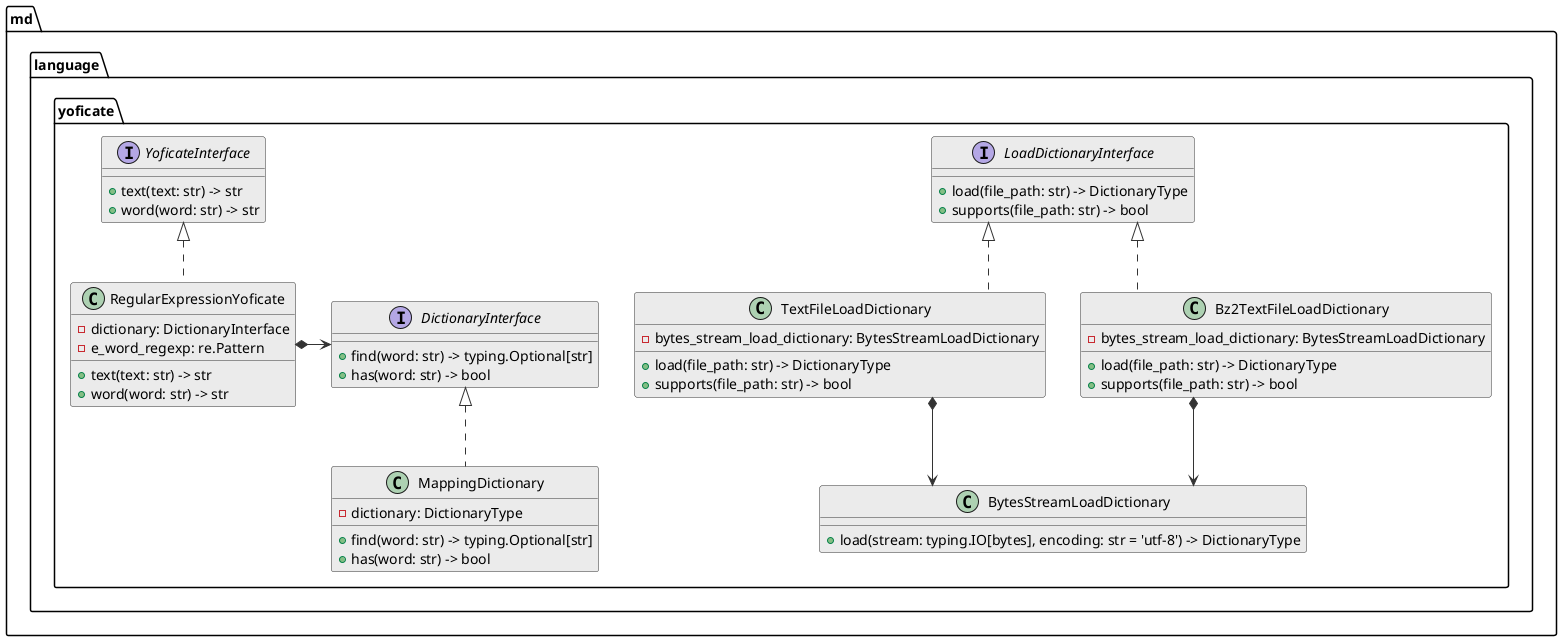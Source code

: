 @startuml

skinparam class {
  BackgroundColor #ebebeb
  ArrowColor      #333
  BorderColor     #333
}

skinparam lineType ortho

package md.language.yoficate {
  interface LoadDictionaryInterface {
    + load(file_path: str) -> DictionaryType
    + supports(file_path: str) -> bool
  }

  interface DictionaryInterface {
    + find(word: str) -> typing.Optional[str]
    + has(word: str) -> bool
  }

  interface YoficateInterface {
    + text(text: str) -> str
    + word(word: str) -> str
  }

  class BytesStreamLoadDictionary {
    + load(stream: typing.IO[bytes], encoding: str = 'utf-8') -> DictionaryType
  }

  class TextFileLoadDictionary implements LoadDictionaryInterface {
    - bytes_stream_load_dictionary: BytesStreamLoadDictionary
    + load(file_path: str) -> DictionaryType
    + supports(file_path: str) -> bool
  }

  class Bz2TextFileLoadDictionary implements LoadDictionaryInterface {
    - bytes_stream_load_dictionary: BytesStreamLoadDictionary
    + load(file_path: str) -> DictionaryType
    + supports(file_path: str) -> bool
  }

  class MappingDictionary implements DictionaryInterface {
    - dictionary: DictionaryType
    + find(word: str) -> typing.Optional[str]
    + has(word: str) -> bool
  }

  class RegularExpressionYoficate implements YoficateInterface {
    - dictionary: DictionaryInterface
    - e_word_regexp: re.Pattern
    + text(text: str) -> str
    + word(word: str) -> str
  }

  TextFileLoadDictionary *-down-> BytesStreamLoadDictionary
  Bz2TextFileLoadDictionary *-down-> BytesStreamLoadDictionary
  RegularExpressionYoficate *-> DictionaryInterface
}

@enduml
